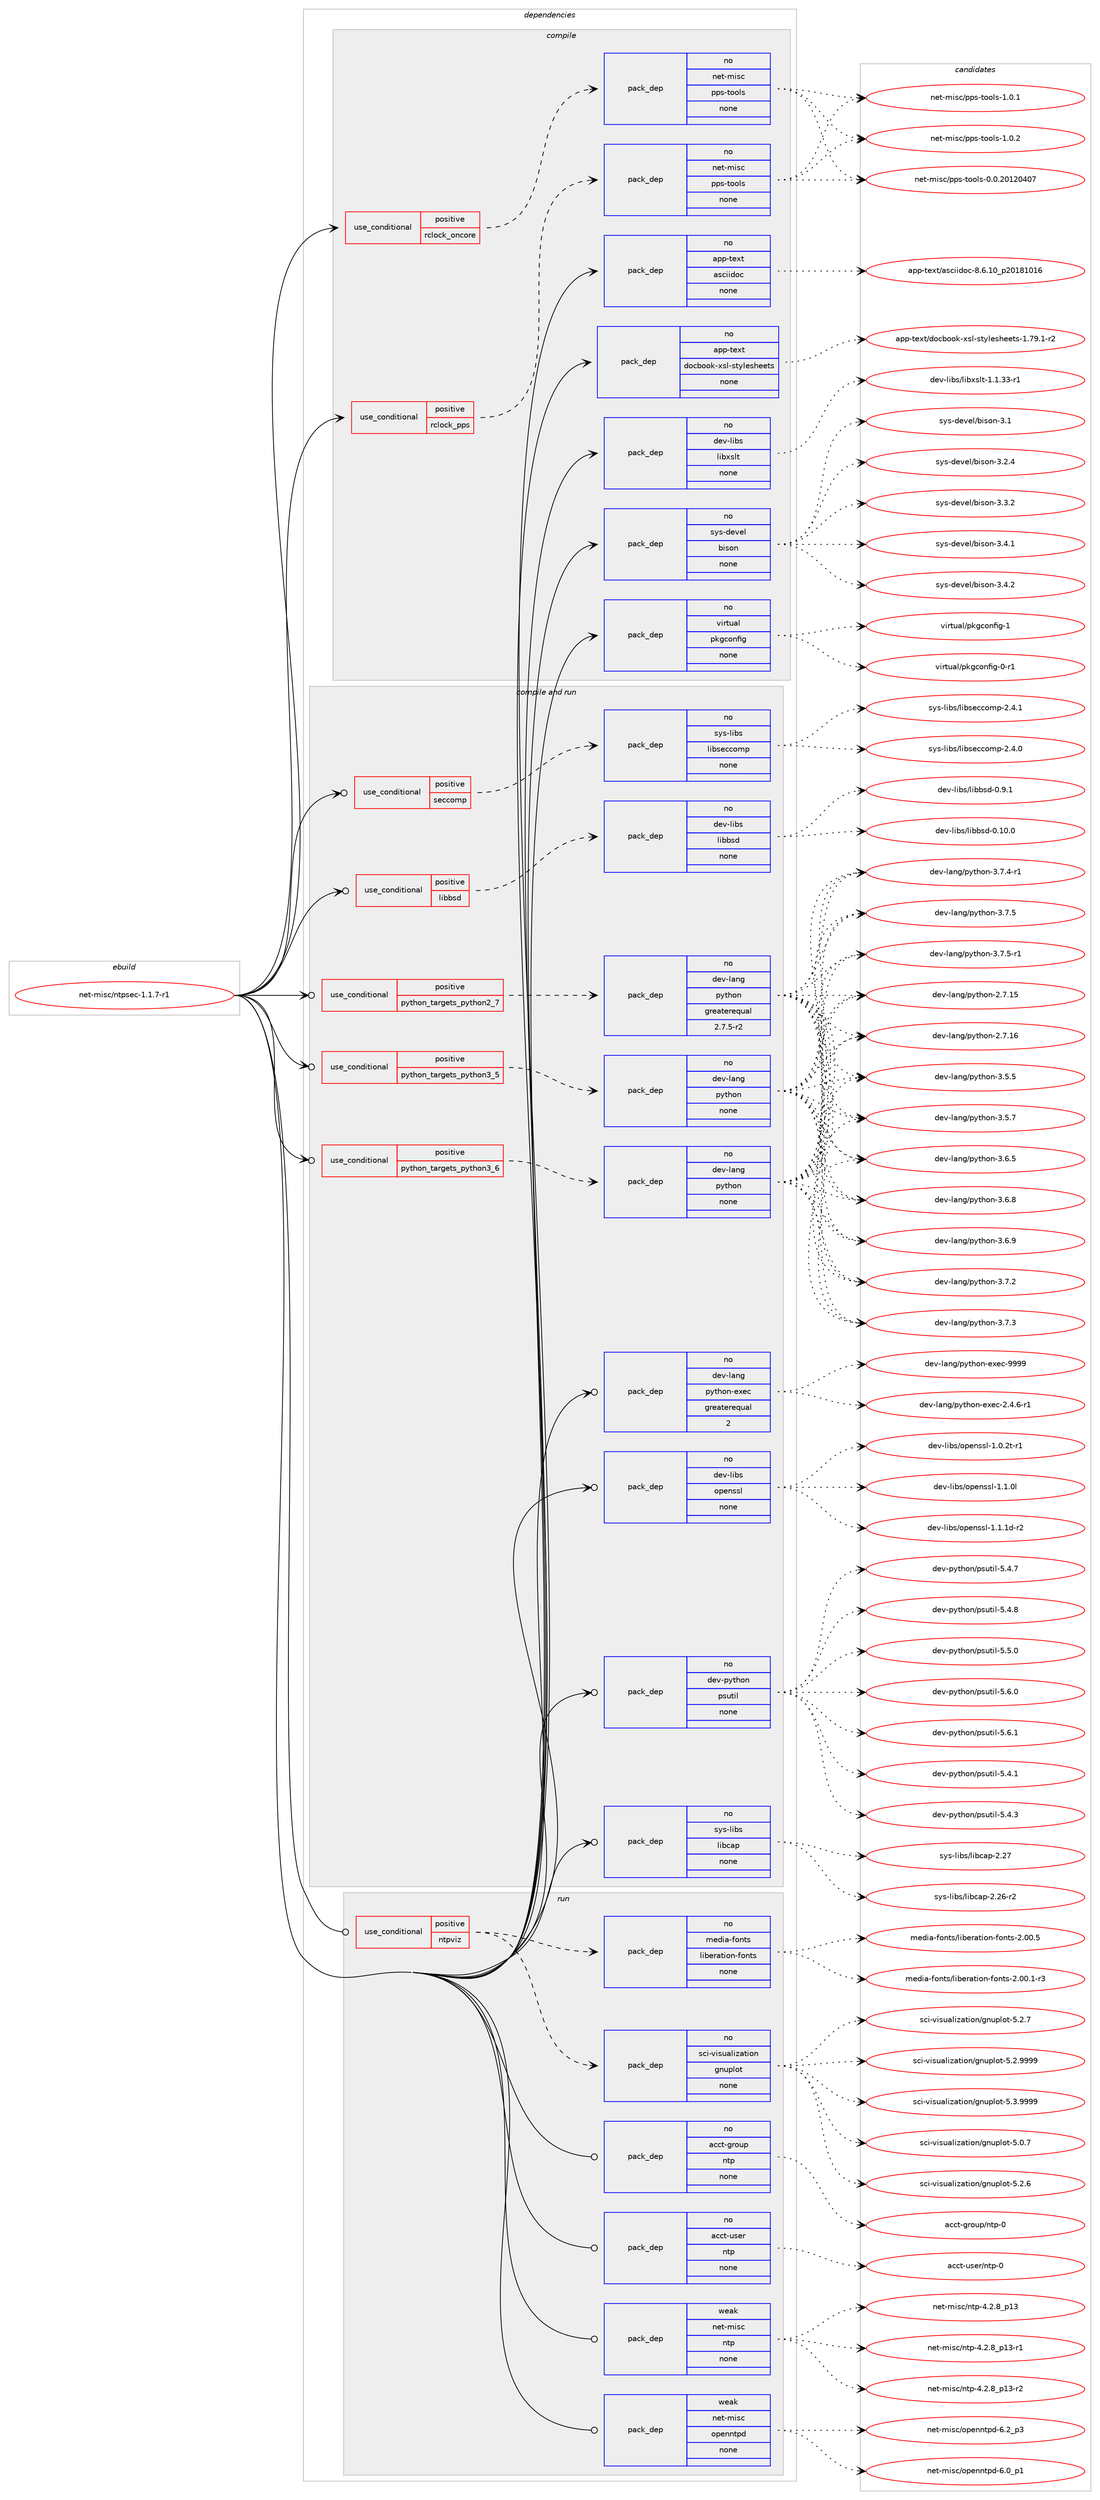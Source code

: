 digraph prolog {

# *************
# Graph options
# *************

newrank=true;
concentrate=true;
compound=true;
graph [rankdir=LR,fontname=Helvetica,fontsize=10,ranksep=1.5];#, ranksep=2.5, nodesep=0.2];
edge  [arrowhead=vee];
node  [fontname=Helvetica,fontsize=10];

# **********
# The ebuild
# **********

subgraph cluster_leftcol {
color=gray;
rank=same;
label=<<i>ebuild</i>>;
id [label="net-misc/ntpsec-1.1.7-r1", color=red, width=4, href="../net-misc/ntpsec-1.1.7-r1.svg"];
}

# ****************
# The dependencies
# ****************

subgraph cluster_midcol {
color=gray;
label=<<i>dependencies</i>>;
subgraph cluster_compile {
fillcolor="#eeeeee";
style=filled;
label=<<i>compile</i>>;
subgraph cond203676 {
dependency835209 [label=<<TABLE BORDER="0" CELLBORDER="1" CELLSPACING="0" CELLPADDING="4"><TR><TD ROWSPAN="3" CELLPADDING="10">use_conditional</TD></TR><TR><TD>positive</TD></TR><TR><TD>rclock_oncore</TD></TR></TABLE>>, shape=none, color=red];
subgraph pack616869 {
dependency835210 [label=<<TABLE BORDER="0" CELLBORDER="1" CELLSPACING="0" CELLPADDING="4" WIDTH="220"><TR><TD ROWSPAN="6" CELLPADDING="30">pack_dep</TD></TR><TR><TD WIDTH="110">no</TD></TR><TR><TD>net-misc</TD></TR><TR><TD>pps-tools</TD></TR><TR><TD>none</TD></TR><TR><TD></TD></TR></TABLE>>, shape=none, color=blue];
}
dependency835209:e -> dependency835210:w [weight=20,style="dashed",arrowhead="vee"];
}
id:e -> dependency835209:w [weight=20,style="solid",arrowhead="vee"];
subgraph cond203677 {
dependency835211 [label=<<TABLE BORDER="0" CELLBORDER="1" CELLSPACING="0" CELLPADDING="4"><TR><TD ROWSPAN="3" CELLPADDING="10">use_conditional</TD></TR><TR><TD>positive</TD></TR><TR><TD>rclock_pps</TD></TR></TABLE>>, shape=none, color=red];
subgraph pack616870 {
dependency835212 [label=<<TABLE BORDER="0" CELLBORDER="1" CELLSPACING="0" CELLPADDING="4" WIDTH="220"><TR><TD ROWSPAN="6" CELLPADDING="30">pack_dep</TD></TR><TR><TD WIDTH="110">no</TD></TR><TR><TD>net-misc</TD></TR><TR><TD>pps-tools</TD></TR><TR><TD>none</TD></TR><TR><TD></TD></TR></TABLE>>, shape=none, color=blue];
}
dependency835211:e -> dependency835212:w [weight=20,style="dashed",arrowhead="vee"];
}
id:e -> dependency835211:w [weight=20,style="solid",arrowhead="vee"];
subgraph pack616871 {
dependency835213 [label=<<TABLE BORDER="0" CELLBORDER="1" CELLSPACING="0" CELLPADDING="4" WIDTH="220"><TR><TD ROWSPAN="6" CELLPADDING="30">pack_dep</TD></TR><TR><TD WIDTH="110">no</TD></TR><TR><TD>app-text</TD></TR><TR><TD>asciidoc</TD></TR><TR><TD>none</TD></TR><TR><TD></TD></TR></TABLE>>, shape=none, color=blue];
}
id:e -> dependency835213:w [weight=20,style="solid",arrowhead="vee"];
subgraph pack616872 {
dependency835214 [label=<<TABLE BORDER="0" CELLBORDER="1" CELLSPACING="0" CELLPADDING="4" WIDTH="220"><TR><TD ROWSPAN="6" CELLPADDING="30">pack_dep</TD></TR><TR><TD WIDTH="110">no</TD></TR><TR><TD>app-text</TD></TR><TR><TD>docbook-xsl-stylesheets</TD></TR><TR><TD>none</TD></TR><TR><TD></TD></TR></TABLE>>, shape=none, color=blue];
}
id:e -> dependency835214:w [weight=20,style="solid",arrowhead="vee"];
subgraph pack616873 {
dependency835215 [label=<<TABLE BORDER="0" CELLBORDER="1" CELLSPACING="0" CELLPADDING="4" WIDTH="220"><TR><TD ROWSPAN="6" CELLPADDING="30">pack_dep</TD></TR><TR><TD WIDTH="110">no</TD></TR><TR><TD>dev-libs</TD></TR><TR><TD>libxslt</TD></TR><TR><TD>none</TD></TR><TR><TD></TD></TR></TABLE>>, shape=none, color=blue];
}
id:e -> dependency835215:w [weight=20,style="solid",arrowhead="vee"];
subgraph pack616874 {
dependency835216 [label=<<TABLE BORDER="0" CELLBORDER="1" CELLSPACING="0" CELLPADDING="4" WIDTH="220"><TR><TD ROWSPAN="6" CELLPADDING="30">pack_dep</TD></TR><TR><TD WIDTH="110">no</TD></TR><TR><TD>sys-devel</TD></TR><TR><TD>bison</TD></TR><TR><TD>none</TD></TR><TR><TD></TD></TR></TABLE>>, shape=none, color=blue];
}
id:e -> dependency835216:w [weight=20,style="solid",arrowhead="vee"];
subgraph pack616875 {
dependency835217 [label=<<TABLE BORDER="0" CELLBORDER="1" CELLSPACING="0" CELLPADDING="4" WIDTH="220"><TR><TD ROWSPAN="6" CELLPADDING="30">pack_dep</TD></TR><TR><TD WIDTH="110">no</TD></TR><TR><TD>virtual</TD></TR><TR><TD>pkgconfig</TD></TR><TR><TD>none</TD></TR><TR><TD></TD></TR></TABLE>>, shape=none, color=blue];
}
id:e -> dependency835217:w [weight=20,style="solid",arrowhead="vee"];
}
subgraph cluster_compileandrun {
fillcolor="#eeeeee";
style=filled;
label=<<i>compile and run</i>>;
subgraph cond203678 {
dependency835218 [label=<<TABLE BORDER="0" CELLBORDER="1" CELLSPACING="0" CELLPADDING="4"><TR><TD ROWSPAN="3" CELLPADDING="10">use_conditional</TD></TR><TR><TD>positive</TD></TR><TR><TD>libbsd</TD></TR></TABLE>>, shape=none, color=red];
subgraph pack616876 {
dependency835219 [label=<<TABLE BORDER="0" CELLBORDER="1" CELLSPACING="0" CELLPADDING="4" WIDTH="220"><TR><TD ROWSPAN="6" CELLPADDING="30">pack_dep</TD></TR><TR><TD WIDTH="110">no</TD></TR><TR><TD>dev-libs</TD></TR><TR><TD>libbsd</TD></TR><TR><TD>none</TD></TR><TR><TD></TD></TR></TABLE>>, shape=none, color=blue];
}
dependency835218:e -> dependency835219:w [weight=20,style="dashed",arrowhead="vee"];
}
id:e -> dependency835218:w [weight=20,style="solid",arrowhead="odotvee"];
subgraph cond203679 {
dependency835220 [label=<<TABLE BORDER="0" CELLBORDER="1" CELLSPACING="0" CELLPADDING="4"><TR><TD ROWSPAN="3" CELLPADDING="10">use_conditional</TD></TR><TR><TD>positive</TD></TR><TR><TD>python_targets_python2_7</TD></TR></TABLE>>, shape=none, color=red];
subgraph pack616877 {
dependency835221 [label=<<TABLE BORDER="0" CELLBORDER="1" CELLSPACING="0" CELLPADDING="4" WIDTH="220"><TR><TD ROWSPAN="6" CELLPADDING="30">pack_dep</TD></TR><TR><TD WIDTH="110">no</TD></TR><TR><TD>dev-lang</TD></TR><TR><TD>python</TD></TR><TR><TD>greaterequal</TD></TR><TR><TD>2.7.5-r2</TD></TR></TABLE>>, shape=none, color=blue];
}
dependency835220:e -> dependency835221:w [weight=20,style="dashed",arrowhead="vee"];
}
id:e -> dependency835220:w [weight=20,style="solid",arrowhead="odotvee"];
subgraph cond203680 {
dependency835222 [label=<<TABLE BORDER="0" CELLBORDER="1" CELLSPACING="0" CELLPADDING="4"><TR><TD ROWSPAN="3" CELLPADDING="10">use_conditional</TD></TR><TR><TD>positive</TD></TR><TR><TD>python_targets_python3_5</TD></TR></TABLE>>, shape=none, color=red];
subgraph pack616878 {
dependency835223 [label=<<TABLE BORDER="0" CELLBORDER="1" CELLSPACING="0" CELLPADDING="4" WIDTH="220"><TR><TD ROWSPAN="6" CELLPADDING="30">pack_dep</TD></TR><TR><TD WIDTH="110">no</TD></TR><TR><TD>dev-lang</TD></TR><TR><TD>python</TD></TR><TR><TD>none</TD></TR><TR><TD></TD></TR></TABLE>>, shape=none, color=blue];
}
dependency835222:e -> dependency835223:w [weight=20,style="dashed",arrowhead="vee"];
}
id:e -> dependency835222:w [weight=20,style="solid",arrowhead="odotvee"];
subgraph cond203681 {
dependency835224 [label=<<TABLE BORDER="0" CELLBORDER="1" CELLSPACING="0" CELLPADDING="4"><TR><TD ROWSPAN="3" CELLPADDING="10">use_conditional</TD></TR><TR><TD>positive</TD></TR><TR><TD>python_targets_python3_6</TD></TR></TABLE>>, shape=none, color=red];
subgraph pack616879 {
dependency835225 [label=<<TABLE BORDER="0" CELLBORDER="1" CELLSPACING="0" CELLPADDING="4" WIDTH="220"><TR><TD ROWSPAN="6" CELLPADDING="30">pack_dep</TD></TR><TR><TD WIDTH="110">no</TD></TR><TR><TD>dev-lang</TD></TR><TR><TD>python</TD></TR><TR><TD>none</TD></TR><TR><TD></TD></TR></TABLE>>, shape=none, color=blue];
}
dependency835224:e -> dependency835225:w [weight=20,style="dashed",arrowhead="vee"];
}
id:e -> dependency835224:w [weight=20,style="solid",arrowhead="odotvee"];
subgraph cond203682 {
dependency835226 [label=<<TABLE BORDER="0" CELLBORDER="1" CELLSPACING="0" CELLPADDING="4"><TR><TD ROWSPAN="3" CELLPADDING="10">use_conditional</TD></TR><TR><TD>positive</TD></TR><TR><TD>seccomp</TD></TR></TABLE>>, shape=none, color=red];
subgraph pack616880 {
dependency835227 [label=<<TABLE BORDER="0" CELLBORDER="1" CELLSPACING="0" CELLPADDING="4" WIDTH="220"><TR><TD ROWSPAN="6" CELLPADDING="30">pack_dep</TD></TR><TR><TD WIDTH="110">no</TD></TR><TR><TD>sys-libs</TD></TR><TR><TD>libseccomp</TD></TR><TR><TD>none</TD></TR><TR><TD></TD></TR></TABLE>>, shape=none, color=blue];
}
dependency835226:e -> dependency835227:w [weight=20,style="dashed",arrowhead="vee"];
}
id:e -> dependency835226:w [weight=20,style="solid",arrowhead="odotvee"];
subgraph pack616881 {
dependency835228 [label=<<TABLE BORDER="0" CELLBORDER="1" CELLSPACING="0" CELLPADDING="4" WIDTH="220"><TR><TD ROWSPAN="6" CELLPADDING="30">pack_dep</TD></TR><TR><TD WIDTH="110">no</TD></TR><TR><TD>dev-lang</TD></TR><TR><TD>python-exec</TD></TR><TR><TD>greaterequal</TD></TR><TR><TD>2</TD></TR></TABLE>>, shape=none, color=blue];
}
id:e -> dependency835228:w [weight=20,style="solid",arrowhead="odotvee"];
subgraph pack616882 {
dependency835229 [label=<<TABLE BORDER="0" CELLBORDER="1" CELLSPACING="0" CELLPADDING="4" WIDTH="220"><TR><TD ROWSPAN="6" CELLPADDING="30">pack_dep</TD></TR><TR><TD WIDTH="110">no</TD></TR><TR><TD>dev-libs</TD></TR><TR><TD>openssl</TD></TR><TR><TD>none</TD></TR><TR><TD></TD></TR></TABLE>>, shape=none, color=blue];
}
id:e -> dependency835229:w [weight=20,style="solid",arrowhead="odotvee"];
subgraph pack616883 {
dependency835230 [label=<<TABLE BORDER="0" CELLBORDER="1" CELLSPACING="0" CELLPADDING="4" WIDTH="220"><TR><TD ROWSPAN="6" CELLPADDING="30">pack_dep</TD></TR><TR><TD WIDTH="110">no</TD></TR><TR><TD>dev-python</TD></TR><TR><TD>psutil</TD></TR><TR><TD>none</TD></TR><TR><TD></TD></TR></TABLE>>, shape=none, color=blue];
}
id:e -> dependency835230:w [weight=20,style="solid",arrowhead="odotvee"];
subgraph pack616884 {
dependency835231 [label=<<TABLE BORDER="0" CELLBORDER="1" CELLSPACING="0" CELLPADDING="4" WIDTH="220"><TR><TD ROWSPAN="6" CELLPADDING="30">pack_dep</TD></TR><TR><TD WIDTH="110">no</TD></TR><TR><TD>sys-libs</TD></TR><TR><TD>libcap</TD></TR><TR><TD>none</TD></TR><TR><TD></TD></TR></TABLE>>, shape=none, color=blue];
}
id:e -> dependency835231:w [weight=20,style="solid",arrowhead="odotvee"];
}
subgraph cluster_run {
fillcolor="#eeeeee";
style=filled;
label=<<i>run</i>>;
subgraph cond203683 {
dependency835232 [label=<<TABLE BORDER="0" CELLBORDER="1" CELLSPACING="0" CELLPADDING="4"><TR><TD ROWSPAN="3" CELLPADDING="10">use_conditional</TD></TR><TR><TD>positive</TD></TR><TR><TD>ntpviz</TD></TR></TABLE>>, shape=none, color=red];
subgraph pack616885 {
dependency835233 [label=<<TABLE BORDER="0" CELLBORDER="1" CELLSPACING="0" CELLPADDING="4" WIDTH="220"><TR><TD ROWSPAN="6" CELLPADDING="30">pack_dep</TD></TR><TR><TD WIDTH="110">no</TD></TR><TR><TD>sci-visualization</TD></TR><TR><TD>gnuplot</TD></TR><TR><TD>none</TD></TR><TR><TD></TD></TR></TABLE>>, shape=none, color=blue];
}
dependency835232:e -> dependency835233:w [weight=20,style="dashed",arrowhead="vee"];
subgraph pack616886 {
dependency835234 [label=<<TABLE BORDER="0" CELLBORDER="1" CELLSPACING="0" CELLPADDING="4" WIDTH="220"><TR><TD ROWSPAN="6" CELLPADDING="30">pack_dep</TD></TR><TR><TD WIDTH="110">no</TD></TR><TR><TD>media-fonts</TD></TR><TR><TD>liberation-fonts</TD></TR><TR><TD>none</TD></TR><TR><TD></TD></TR></TABLE>>, shape=none, color=blue];
}
dependency835232:e -> dependency835234:w [weight=20,style="dashed",arrowhead="vee"];
}
id:e -> dependency835232:w [weight=20,style="solid",arrowhead="odot"];
subgraph pack616887 {
dependency835235 [label=<<TABLE BORDER="0" CELLBORDER="1" CELLSPACING="0" CELLPADDING="4" WIDTH="220"><TR><TD ROWSPAN="6" CELLPADDING="30">pack_dep</TD></TR><TR><TD WIDTH="110">no</TD></TR><TR><TD>acct-group</TD></TR><TR><TD>ntp</TD></TR><TR><TD>none</TD></TR><TR><TD></TD></TR></TABLE>>, shape=none, color=blue];
}
id:e -> dependency835235:w [weight=20,style="solid",arrowhead="odot"];
subgraph pack616888 {
dependency835236 [label=<<TABLE BORDER="0" CELLBORDER="1" CELLSPACING="0" CELLPADDING="4" WIDTH="220"><TR><TD ROWSPAN="6" CELLPADDING="30">pack_dep</TD></TR><TR><TD WIDTH="110">no</TD></TR><TR><TD>acct-user</TD></TR><TR><TD>ntp</TD></TR><TR><TD>none</TD></TR><TR><TD></TD></TR></TABLE>>, shape=none, color=blue];
}
id:e -> dependency835236:w [weight=20,style="solid",arrowhead="odot"];
subgraph pack616889 {
dependency835237 [label=<<TABLE BORDER="0" CELLBORDER="1" CELLSPACING="0" CELLPADDING="4" WIDTH="220"><TR><TD ROWSPAN="6" CELLPADDING="30">pack_dep</TD></TR><TR><TD WIDTH="110">weak</TD></TR><TR><TD>net-misc</TD></TR><TR><TD>ntp</TD></TR><TR><TD>none</TD></TR><TR><TD></TD></TR></TABLE>>, shape=none, color=blue];
}
id:e -> dependency835237:w [weight=20,style="solid",arrowhead="odot"];
subgraph pack616890 {
dependency835238 [label=<<TABLE BORDER="0" CELLBORDER="1" CELLSPACING="0" CELLPADDING="4" WIDTH="220"><TR><TD ROWSPAN="6" CELLPADDING="30">pack_dep</TD></TR><TR><TD WIDTH="110">weak</TD></TR><TR><TD>net-misc</TD></TR><TR><TD>openntpd</TD></TR><TR><TD>none</TD></TR><TR><TD></TD></TR></TABLE>>, shape=none, color=blue];
}
id:e -> dependency835238:w [weight=20,style="solid",arrowhead="odot"];
}
}

# **************
# The candidates
# **************

subgraph cluster_choices {
rank=same;
color=gray;
label=<<i>candidates</i>>;

subgraph choice616869 {
color=black;
nodesep=1;
choice1101011164510910511599471121121154511611111110811545484648465048495048524855 [label="net-misc/pps-tools-0.0.20120407", color=red, width=4,href="../net-misc/pps-tools-0.0.20120407.svg"];
choice11010111645109105115994711211211545116111111108115454946484649 [label="net-misc/pps-tools-1.0.1", color=red, width=4,href="../net-misc/pps-tools-1.0.1.svg"];
choice11010111645109105115994711211211545116111111108115454946484650 [label="net-misc/pps-tools-1.0.2", color=red, width=4,href="../net-misc/pps-tools-1.0.2.svg"];
dependency835210:e -> choice1101011164510910511599471121121154511611111110811545484648465048495048524855:w [style=dotted,weight="100"];
dependency835210:e -> choice11010111645109105115994711211211545116111111108115454946484649:w [style=dotted,weight="100"];
dependency835210:e -> choice11010111645109105115994711211211545116111111108115454946484650:w [style=dotted,weight="100"];
}
subgraph choice616870 {
color=black;
nodesep=1;
choice1101011164510910511599471121121154511611111110811545484648465048495048524855 [label="net-misc/pps-tools-0.0.20120407", color=red, width=4,href="../net-misc/pps-tools-0.0.20120407.svg"];
choice11010111645109105115994711211211545116111111108115454946484649 [label="net-misc/pps-tools-1.0.1", color=red, width=4,href="../net-misc/pps-tools-1.0.1.svg"];
choice11010111645109105115994711211211545116111111108115454946484650 [label="net-misc/pps-tools-1.0.2", color=red, width=4,href="../net-misc/pps-tools-1.0.2.svg"];
dependency835212:e -> choice1101011164510910511599471121121154511611111110811545484648465048495048524855:w [style=dotted,weight="100"];
dependency835212:e -> choice11010111645109105115994711211211545116111111108115454946484649:w [style=dotted,weight="100"];
dependency835212:e -> choice11010111645109105115994711211211545116111111108115454946484650:w [style=dotted,weight="100"];
}
subgraph choice616871 {
color=black;
nodesep=1;
choice97112112451161011201164797115991051051001119945564654464948951125048495649484954 [label="app-text/asciidoc-8.6.10_p20181016", color=red, width=4,href="../app-text/asciidoc-8.6.10_p20181016.svg"];
dependency835213:e -> choice97112112451161011201164797115991051051001119945564654464948951125048495649484954:w [style=dotted,weight="100"];
}
subgraph choice616872 {
color=black;
nodesep=1;
choice97112112451161011201164710011199981111111074512011510845115116121108101115104101101116115454946555746494511450 [label="app-text/docbook-xsl-stylesheets-1.79.1-r2", color=red, width=4,href="../app-text/docbook-xsl-stylesheets-1.79.1-r2.svg"];
dependency835214:e -> choice97112112451161011201164710011199981111111074512011510845115116121108101115104101101116115454946555746494511450:w [style=dotted,weight="100"];
}
subgraph choice616873 {
color=black;
nodesep=1;
choice10010111845108105981154710810598120115108116454946494651514511449 [label="dev-libs/libxslt-1.1.33-r1", color=red, width=4,href="../dev-libs/libxslt-1.1.33-r1.svg"];
dependency835215:e -> choice10010111845108105981154710810598120115108116454946494651514511449:w [style=dotted,weight="100"];
}
subgraph choice616874 {
color=black;
nodesep=1;
choice11512111545100101118101108479810511511111045514649 [label="sys-devel/bison-3.1", color=red, width=4,href="../sys-devel/bison-3.1.svg"];
choice115121115451001011181011084798105115111110455146504652 [label="sys-devel/bison-3.2.4", color=red, width=4,href="../sys-devel/bison-3.2.4.svg"];
choice115121115451001011181011084798105115111110455146514650 [label="sys-devel/bison-3.3.2", color=red, width=4,href="../sys-devel/bison-3.3.2.svg"];
choice115121115451001011181011084798105115111110455146524649 [label="sys-devel/bison-3.4.1", color=red, width=4,href="../sys-devel/bison-3.4.1.svg"];
choice115121115451001011181011084798105115111110455146524650 [label="sys-devel/bison-3.4.2", color=red, width=4,href="../sys-devel/bison-3.4.2.svg"];
dependency835216:e -> choice11512111545100101118101108479810511511111045514649:w [style=dotted,weight="100"];
dependency835216:e -> choice115121115451001011181011084798105115111110455146504652:w [style=dotted,weight="100"];
dependency835216:e -> choice115121115451001011181011084798105115111110455146514650:w [style=dotted,weight="100"];
dependency835216:e -> choice115121115451001011181011084798105115111110455146524649:w [style=dotted,weight="100"];
dependency835216:e -> choice115121115451001011181011084798105115111110455146524650:w [style=dotted,weight="100"];
}
subgraph choice616875 {
color=black;
nodesep=1;
choice11810511411611797108471121071039911111010210510345484511449 [label="virtual/pkgconfig-0-r1", color=red, width=4,href="../virtual/pkgconfig-0-r1.svg"];
choice1181051141161179710847112107103991111101021051034549 [label="virtual/pkgconfig-1", color=red, width=4,href="../virtual/pkgconfig-1.svg"];
dependency835217:e -> choice11810511411611797108471121071039911111010210510345484511449:w [style=dotted,weight="100"];
dependency835217:e -> choice1181051141161179710847112107103991111101021051034549:w [style=dotted,weight="100"];
}
subgraph choice616876 {
color=black;
nodesep=1;
choice100101118451081059811547108105989811510045484649484648 [label="dev-libs/libbsd-0.10.0", color=red, width=4,href="../dev-libs/libbsd-0.10.0.svg"];
choice1001011184510810598115471081059898115100454846574649 [label="dev-libs/libbsd-0.9.1", color=red, width=4,href="../dev-libs/libbsd-0.9.1.svg"];
dependency835219:e -> choice100101118451081059811547108105989811510045484649484648:w [style=dotted,weight="100"];
dependency835219:e -> choice1001011184510810598115471081059898115100454846574649:w [style=dotted,weight="100"];
}
subgraph choice616877 {
color=black;
nodesep=1;
choice10010111845108971101034711212111610411111045504655464953 [label="dev-lang/python-2.7.15", color=red, width=4,href="../dev-lang/python-2.7.15.svg"];
choice10010111845108971101034711212111610411111045504655464954 [label="dev-lang/python-2.7.16", color=red, width=4,href="../dev-lang/python-2.7.16.svg"];
choice100101118451089711010347112121116104111110455146534653 [label="dev-lang/python-3.5.5", color=red, width=4,href="../dev-lang/python-3.5.5.svg"];
choice100101118451089711010347112121116104111110455146534655 [label="dev-lang/python-3.5.7", color=red, width=4,href="../dev-lang/python-3.5.7.svg"];
choice100101118451089711010347112121116104111110455146544653 [label="dev-lang/python-3.6.5", color=red, width=4,href="../dev-lang/python-3.6.5.svg"];
choice100101118451089711010347112121116104111110455146544656 [label="dev-lang/python-3.6.8", color=red, width=4,href="../dev-lang/python-3.6.8.svg"];
choice100101118451089711010347112121116104111110455146544657 [label="dev-lang/python-3.6.9", color=red, width=4,href="../dev-lang/python-3.6.9.svg"];
choice100101118451089711010347112121116104111110455146554650 [label="dev-lang/python-3.7.2", color=red, width=4,href="../dev-lang/python-3.7.2.svg"];
choice100101118451089711010347112121116104111110455146554651 [label="dev-lang/python-3.7.3", color=red, width=4,href="../dev-lang/python-3.7.3.svg"];
choice1001011184510897110103471121211161041111104551465546524511449 [label="dev-lang/python-3.7.4-r1", color=red, width=4,href="../dev-lang/python-3.7.4-r1.svg"];
choice100101118451089711010347112121116104111110455146554653 [label="dev-lang/python-3.7.5", color=red, width=4,href="../dev-lang/python-3.7.5.svg"];
choice1001011184510897110103471121211161041111104551465546534511449 [label="dev-lang/python-3.7.5-r1", color=red, width=4,href="../dev-lang/python-3.7.5-r1.svg"];
dependency835221:e -> choice10010111845108971101034711212111610411111045504655464953:w [style=dotted,weight="100"];
dependency835221:e -> choice10010111845108971101034711212111610411111045504655464954:w [style=dotted,weight="100"];
dependency835221:e -> choice100101118451089711010347112121116104111110455146534653:w [style=dotted,weight="100"];
dependency835221:e -> choice100101118451089711010347112121116104111110455146534655:w [style=dotted,weight="100"];
dependency835221:e -> choice100101118451089711010347112121116104111110455146544653:w [style=dotted,weight="100"];
dependency835221:e -> choice100101118451089711010347112121116104111110455146544656:w [style=dotted,weight="100"];
dependency835221:e -> choice100101118451089711010347112121116104111110455146544657:w [style=dotted,weight="100"];
dependency835221:e -> choice100101118451089711010347112121116104111110455146554650:w [style=dotted,weight="100"];
dependency835221:e -> choice100101118451089711010347112121116104111110455146554651:w [style=dotted,weight="100"];
dependency835221:e -> choice1001011184510897110103471121211161041111104551465546524511449:w [style=dotted,weight="100"];
dependency835221:e -> choice100101118451089711010347112121116104111110455146554653:w [style=dotted,weight="100"];
dependency835221:e -> choice1001011184510897110103471121211161041111104551465546534511449:w [style=dotted,weight="100"];
}
subgraph choice616878 {
color=black;
nodesep=1;
choice10010111845108971101034711212111610411111045504655464953 [label="dev-lang/python-2.7.15", color=red, width=4,href="../dev-lang/python-2.7.15.svg"];
choice10010111845108971101034711212111610411111045504655464954 [label="dev-lang/python-2.7.16", color=red, width=4,href="../dev-lang/python-2.7.16.svg"];
choice100101118451089711010347112121116104111110455146534653 [label="dev-lang/python-3.5.5", color=red, width=4,href="../dev-lang/python-3.5.5.svg"];
choice100101118451089711010347112121116104111110455146534655 [label="dev-lang/python-3.5.7", color=red, width=4,href="../dev-lang/python-3.5.7.svg"];
choice100101118451089711010347112121116104111110455146544653 [label="dev-lang/python-3.6.5", color=red, width=4,href="../dev-lang/python-3.6.5.svg"];
choice100101118451089711010347112121116104111110455146544656 [label="dev-lang/python-3.6.8", color=red, width=4,href="../dev-lang/python-3.6.8.svg"];
choice100101118451089711010347112121116104111110455146544657 [label="dev-lang/python-3.6.9", color=red, width=4,href="../dev-lang/python-3.6.9.svg"];
choice100101118451089711010347112121116104111110455146554650 [label="dev-lang/python-3.7.2", color=red, width=4,href="../dev-lang/python-3.7.2.svg"];
choice100101118451089711010347112121116104111110455146554651 [label="dev-lang/python-3.7.3", color=red, width=4,href="../dev-lang/python-3.7.3.svg"];
choice1001011184510897110103471121211161041111104551465546524511449 [label="dev-lang/python-3.7.4-r1", color=red, width=4,href="../dev-lang/python-3.7.4-r1.svg"];
choice100101118451089711010347112121116104111110455146554653 [label="dev-lang/python-3.7.5", color=red, width=4,href="../dev-lang/python-3.7.5.svg"];
choice1001011184510897110103471121211161041111104551465546534511449 [label="dev-lang/python-3.7.5-r1", color=red, width=4,href="../dev-lang/python-3.7.5-r1.svg"];
dependency835223:e -> choice10010111845108971101034711212111610411111045504655464953:w [style=dotted,weight="100"];
dependency835223:e -> choice10010111845108971101034711212111610411111045504655464954:w [style=dotted,weight="100"];
dependency835223:e -> choice100101118451089711010347112121116104111110455146534653:w [style=dotted,weight="100"];
dependency835223:e -> choice100101118451089711010347112121116104111110455146534655:w [style=dotted,weight="100"];
dependency835223:e -> choice100101118451089711010347112121116104111110455146544653:w [style=dotted,weight="100"];
dependency835223:e -> choice100101118451089711010347112121116104111110455146544656:w [style=dotted,weight="100"];
dependency835223:e -> choice100101118451089711010347112121116104111110455146544657:w [style=dotted,weight="100"];
dependency835223:e -> choice100101118451089711010347112121116104111110455146554650:w [style=dotted,weight="100"];
dependency835223:e -> choice100101118451089711010347112121116104111110455146554651:w [style=dotted,weight="100"];
dependency835223:e -> choice1001011184510897110103471121211161041111104551465546524511449:w [style=dotted,weight="100"];
dependency835223:e -> choice100101118451089711010347112121116104111110455146554653:w [style=dotted,weight="100"];
dependency835223:e -> choice1001011184510897110103471121211161041111104551465546534511449:w [style=dotted,weight="100"];
}
subgraph choice616879 {
color=black;
nodesep=1;
choice10010111845108971101034711212111610411111045504655464953 [label="dev-lang/python-2.7.15", color=red, width=4,href="../dev-lang/python-2.7.15.svg"];
choice10010111845108971101034711212111610411111045504655464954 [label="dev-lang/python-2.7.16", color=red, width=4,href="../dev-lang/python-2.7.16.svg"];
choice100101118451089711010347112121116104111110455146534653 [label="dev-lang/python-3.5.5", color=red, width=4,href="../dev-lang/python-3.5.5.svg"];
choice100101118451089711010347112121116104111110455146534655 [label="dev-lang/python-3.5.7", color=red, width=4,href="../dev-lang/python-3.5.7.svg"];
choice100101118451089711010347112121116104111110455146544653 [label="dev-lang/python-3.6.5", color=red, width=4,href="../dev-lang/python-3.6.5.svg"];
choice100101118451089711010347112121116104111110455146544656 [label="dev-lang/python-3.6.8", color=red, width=4,href="../dev-lang/python-3.6.8.svg"];
choice100101118451089711010347112121116104111110455146544657 [label="dev-lang/python-3.6.9", color=red, width=4,href="../dev-lang/python-3.6.9.svg"];
choice100101118451089711010347112121116104111110455146554650 [label="dev-lang/python-3.7.2", color=red, width=4,href="../dev-lang/python-3.7.2.svg"];
choice100101118451089711010347112121116104111110455146554651 [label="dev-lang/python-3.7.3", color=red, width=4,href="../dev-lang/python-3.7.3.svg"];
choice1001011184510897110103471121211161041111104551465546524511449 [label="dev-lang/python-3.7.4-r1", color=red, width=4,href="../dev-lang/python-3.7.4-r1.svg"];
choice100101118451089711010347112121116104111110455146554653 [label="dev-lang/python-3.7.5", color=red, width=4,href="../dev-lang/python-3.7.5.svg"];
choice1001011184510897110103471121211161041111104551465546534511449 [label="dev-lang/python-3.7.5-r1", color=red, width=4,href="../dev-lang/python-3.7.5-r1.svg"];
dependency835225:e -> choice10010111845108971101034711212111610411111045504655464953:w [style=dotted,weight="100"];
dependency835225:e -> choice10010111845108971101034711212111610411111045504655464954:w [style=dotted,weight="100"];
dependency835225:e -> choice100101118451089711010347112121116104111110455146534653:w [style=dotted,weight="100"];
dependency835225:e -> choice100101118451089711010347112121116104111110455146534655:w [style=dotted,weight="100"];
dependency835225:e -> choice100101118451089711010347112121116104111110455146544653:w [style=dotted,weight="100"];
dependency835225:e -> choice100101118451089711010347112121116104111110455146544656:w [style=dotted,weight="100"];
dependency835225:e -> choice100101118451089711010347112121116104111110455146544657:w [style=dotted,weight="100"];
dependency835225:e -> choice100101118451089711010347112121116104111110455146554650:w [style=dotted,weight="100"];
dependency835225:e -> choice100101118451089711010347112121116104111110455146554651:w [style=dotted,weight="100"];
dependency835225:e -> choice1001011184510897110103471121211161041111104551465546524511449:w [style=dotted,weight="100"];
dependency835225:e -> choice100101118451089711010347112121116104111110455146554653:w [style=dotted,weight="100"];
dependency835225:e -> choice1001011184510897110103471121211161041111104551465546534511449:w [style=dotted,weight="100"];
}
subgraph choice616880 {
color=black;
nodesep=1;
choice115121115451081059811547108105981151019999111109112455046524648 [label="sys-libs/libseccomp-2.4.0", color=red, width=4,href="../sys-libs/libseccomp-2.4.0.svg"];
choice115121115451081059811547108105981151019999111109112455046524649 [label="sys-libs/libseccomp-2.4.1", color=red, width=4,href="../sys-libs/libseccomp-2.4.1.svg"];
dependency835227:e -> choice115121115451081059811547108105981151019999111109112455046524648:w [style=dotted,weight="100"];
dependency835227:e -> choice115121115451081059811547108105981151019999111109112455046524649:w [style=dotted,weight="100"];
}
subgraph choice616881 {
color=black;
nodesep=1;
choice10010111845108971101034711212111610411111045101120101994550465246544511449 [label="dev-lang/python-exec-2.4.6-r1", color=red, width=4,href="../dev-lang/python-exec-2.4.6-r1.svg"];
choice10010111845108971101034711212111610411111045101120101994557575757 [label="dev-lang/python-exec-9999", color=red, width=4,href="../dev-lang/python-exec-9999.svg"];
dependency835228:e -> choice10010111845108971101034711212111610411111045101120101994550465246544511449:w [style=dotted,weight="100"];
dependency835228:e -> choice10010111845108971101034711212111610411111045101120101994557575757:w [style=dotted,weight="100"];
}
subgraph choice616882 {
color=black;
nodesep=1;
choice1001011184510810598115471111121011101151151084549464846501164511449 [label="dev-libs/openssl-1.0.2t-r1", color=red, width=4,href="../dev-libs/openssl-1.0.2t-r1.svg"];
choice100101118451081059811547111112101110115115108454946494648108 [label="dev-libs/openssl-1.1.0l", color=red, width=4,href="../dev-libs/openssl-1.1.0l.svg"];
choice1001011184510810598115471111121011101151151084549464946491004511450 [label="dev-libs/openssl-1.1.1d-r2", color=red, width=4,href="../dev-libs/openssl-1.1.1d-r2.svg"];
dependency835229:e -> choice1001011184510810598115471111121011101151151084549464846501164511449:w [style=dotted,weight="100"];
dependency835229:e -> choice100101118451081059811547111112101110115115108454946494648108:w [style=dotted,weight="100"];
dependency835229:e -> choice1001011184510810598115471111121011101151151084549464946491004511450:w [style=dotted,weight="100"];
}
subgraph choice616883 {
color=black;
nodesep=1;
choice1001011184511212111610411111047112115117116105108455346524649 [label="dev-python/psutil-5.4.1", color=red, width=4,href="../dev-python/psutil-5.4.1.svg"];
choice1001011184511212111610411111047112115117116105108455346524651 [label="dev-python/psutil-5.4.3", color=red, width=4,href="../dev-python/psutil-5.4.3.svg"];
choice1001011184511212111610411111047112115117116105108455346524655 [label="dev-python/psutil-5.4.7", color=red, width=4,href="../dev-python/psutil-5.4.7.svg"];
choice1001011184511212111610411111047112115117116105108455346524656 [label="dev-python/psutil-5.4.8", color=red, width=4,href="../dev-python/psutil-5.4.8.svg"];
choice1001011184511212111610411111047112115117116105108455346534648 [label="dev-python/psutil-5.5.0", color=red, width=4,href="../dev-python/psutil-5.5.0.svg"];
choice1001011184511212111610411111047112115117116105108455346544648 [label="dev-python/psutil-5.6.0", color=red, width=4,href="../dev-python/psutil-5.6.0.svg"];
choice1001011184511212111610411111047112115117116105108455346544649 [label="dev-python/psutil-5.6.1", color=red, width=4,href="../dev-python/psutil-5.6.1.svg"];
dependency835230:e -> choice1001011184511212111610411111047112115117116105108455346524649:w [style=dotted,weight="100"];
dependency835230:e -> choice1001011184511212111610411111047112115117116105108455346524651:w [style=dotted,weight="100"];
dependency835230:e -> choice1001011184511212111610411111047112115117116105108455346524655:w [style=dotted,weight="100"];
dependency835230:e -> choice1001011184511212111610411111047112115117116105108455346524656:w [style=dotted,weight="100"];
dependency835230:e -> choice1001011184511212111610411111047112115117116105108455346534648:w [style=dotted,weight="100"];
dependency835230:e -> choice1001011184511212111610411111047112115117116105108455346544648:w [style=dotted,weight="100"];
dependency835230:e -> choice1001011184511212111610411111047112115117116105108455346544649:w [style=dotted,weight="100"];
}
subgraph choice616884 {
color=black;
nodesep=1;
choice11512111545108105981154710810598999711245504650544511450 [label="sys-libs/libcap-2.26-r2", color=red, width=4,href="../sys-libs/libcap-2.26-r2.svg"];
choice1151211154510810598115471081059899971124550465055 [label="sys-libs/libcap-2.27", color=red, width=4,href="../sys-libs/libcap-2.27.svg"];
dependency835231:e -> choice11512111545108105981154710810598999711245504650544511450:w [style=dotted,weight="100"];
dependency835231:e -> choice1151211154510810598115471081059899971124550465055:w [style=dotted,weight="100"];
}
subgraph choice616885 {
color=black;
nodesep=1;
choice1159910545118105115117971081051229711610511111047103110117112108111116455346484655 [label="sci-visualization/gnuplot-5.0.7", color=red, width=4,href="../sci-visualization/gnuplot-5.0.7.svg"];
choice1159910545118105115117971081051229711610511111047103110117112108111116455346504654 [label="sci-visualization/gnuplot-5.2.6", color=red, width=4,href="../sci-visualization/gnuplot-5.2.6.svg"];
choice1159910545118105115117971081051229711610511111047103110117112108111116455346504655 [label="sci-visualization/gnuplot-5.2.7", color=red, width=4,href="../sci-visualization/gnuplot-5.2.7.svg"];
choice1159910545118105115117971081051229711610511111047103110117112108111116455346504657575757 [label="sci-visualization/gnuplot-5.2.9999", color=red, width=4,href="../sci-visualization/gnuplot-5.2.9999.svg"];
choice1159910545118105115117971081051229711610511111047103110117112108111116455346514657575757 [label="sci-visualization/gnuplot-5.3.9999", color=red, width=4,href="../sci-visualization/gnuplot-5.3.9999.svg"];
dependency835233:e -> choice1159910545118105115117971081051229711610511111047103110117112108111116455346484655:w [style=dotted,weight="100"];
dependency835233:e -> choice1159910545118105115117971081051229711610511111047103110117112108111116455346504654:w [style=dotted,weight="100"];
dependency835233:e -> choice1159910545118105115117971081051229711610511111047103110117112108111116455346504655:w [style=dotted,weight="100"];
dependency835233:e -> choice1159910545118105115117971081051229711610511111047103110117112108111116455346504657575757:w [style=dotted,weight="100"];
dependency835233:e -> choice1159910545118105115117971081051229711610511111047103110117112108111116455346514657575757:w [style=dotted,weight="100"];
}
subgraph choice616886 {
color=black;
nodesep=1;
choice109101100105974510211111011611547108105981011149711610511111045102111110116115455046484846494511451 [label="media-fonts/liberation-fonts-2.00.1-r3", color=red, width=4,href="../media-fonts/liberation-fonts-2.00.1-r3.svg"];
choice10910110010597451021111101161154710810598101114971161051111104510211111011611545504648484653 [label="media-fonts/liberation-fonts-2.00.5", color=red, width=4,href="../media-fonts/liberation-fonts-2.00.5.svg"];
dependency835234:e -> choice109101100105974510211111011611547108105981011149711610511111045102111110116115455046484846494511451:w [style=dotted,weight="100"];
dependency835234:e -> choice10910110010597451021111101161154710810598101114971161051111104510211111011611545504648484653:w [style=dotted,weight="100"];
}
subgraph choice616887 {
color=black;
nodesep=1;
choice97999911645103114111117112471101161124548 [label="acct-group/ntp-0", color=red, width=4,href="../acct-group/ntp-0.svg"];
dependency835235:e -> choice97999911645103114111117112471101161124548:w [style=dotted,weight="100"];
}
subgraph choice616888 {
color=black;
nodesep=1;
choice97999911645117115101114471101161124548 [label="acct-user/ntp-0", color=red, width=4,href="../acct-user/ntp-0.svg"];
dependency835236:e -> choice97999911645117115101114471101161124548:w [style=dotted,weight="100"];
}
subgraph choice616889 {
color=black;
nodesep=1;
choice110101116451091051159947110116112455246504656951124951 [label="net-misc/ntp-4.2.8_p13", color=red, width=4,href="../net-misc/ntp-4.2.8_p13.svg"];
choice1101011164510910511599471101161124552465046569511249514511449 [label="net-misc/ntp-4.2.8_p13-r1", color=red, width=4,href="../net-misc/ntp-4.2.8_p13-r1.svg"];
choice1101011164510910511599471101161124552465046569511249514511450 [label="net-misc/ntp-4.2.8_p13-r2", color=red, width=4,href="../net-misc/ntp-4.2.8_p13-r2.svg"];
dependency835237:e -> choice110101116451091051159947110116112455246504656951124951:w [style=dotted,weight="100"];
dependency835237:e -> choice1101011164510910511599471101161124552465046569511249514511449:w [style=dotted,weight="100"];
dependency835237:e -> choice1101011164510910511599471101161124552465046569511249514511450:w [style=dotted,weight="100"];
}
subgraph choice616890 {
color=black;
nodesep=1;
choice110101116451091051159947111112101110110116112100455446489511249 [label="net-misc/openntpd-6.0_p1", color=red, width=4,href="../net-misc/openntpd-6.0_p1.svg"];
choice110101116451091051159947111112101110110116112100455446509511251 [label="net-misc/openntpd-6.2_p3", color=red, width=4,href="../net-misc/openntpd-6.2_p3.svg"];
dependency835238:e -> choice110101116451091051159947111112101110110116112100455446489511249:w [style=dotted,weight="100"];
dependency835238:e -> choice110101116451091051159947111112101110110116112100455446509511251:w [style=dotted,weight="100"];
}
}

}
